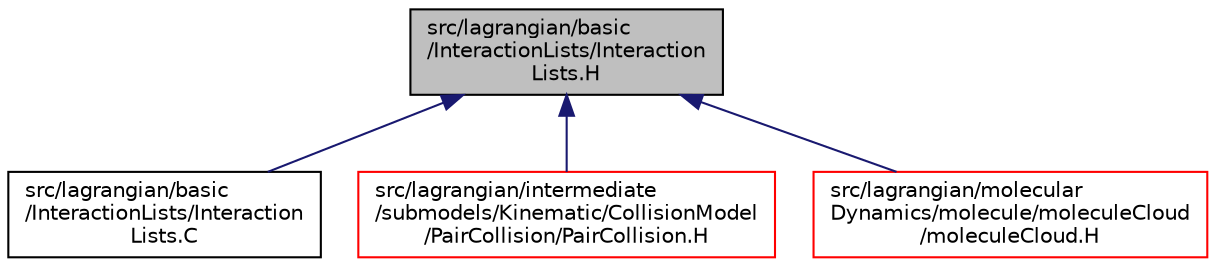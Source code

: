 digraph "src/lagrangian/basic/InteractionLists/InteractionLists.H"
{
  bgcolor="transparent";
  edge [fontname="Helvetica",fontsize="10",labelfontname="Helvetica",labelfontsize="10"];
  node [fontname="Helvetica",fontsize="10",shape=record];
  Node1 [label="src/lagrangian/basic\l/InteractionLists/Interaction\lLists.H",height=0.2,width=0.4,color="black", fillcolor="grey75", style="filled", fontcolor="black"];
  Node1 -> Node2 [dir="back",color="midnightblue",fontsize="10",style="solid",fontname="Helvetica"];
  Node2 [label="src/lagrangian/basic\l/InteractionLists/Interaction\lLists.C",height=0.2,width=0.4,color="black",URL="$a06522.html"];
  Node1 -> Node3 [dir="back",color="midnightblue",fontsize="10",style="solid",fontname="Helvetica"];
  Node3 [label="src/lagrangian/intermediate\l/submodels/Kinematic/CollisionModel\l/PairCollision/PairCollision.H",height=0.2,width=0.4,color="red",URL="$a06798.html"];
  Node1 -> Node4 [dir="back",color="midnightblue",fontsize="10",style="solid",fontname="Helvetica"];
  Node4 [label="src/lagrangian/molecular\lDynamics/molecule/moleculeCloud\l/moleculeCloud.H",height=0.2,width=0.4,color="red",URL="$a07076.html"];
}
